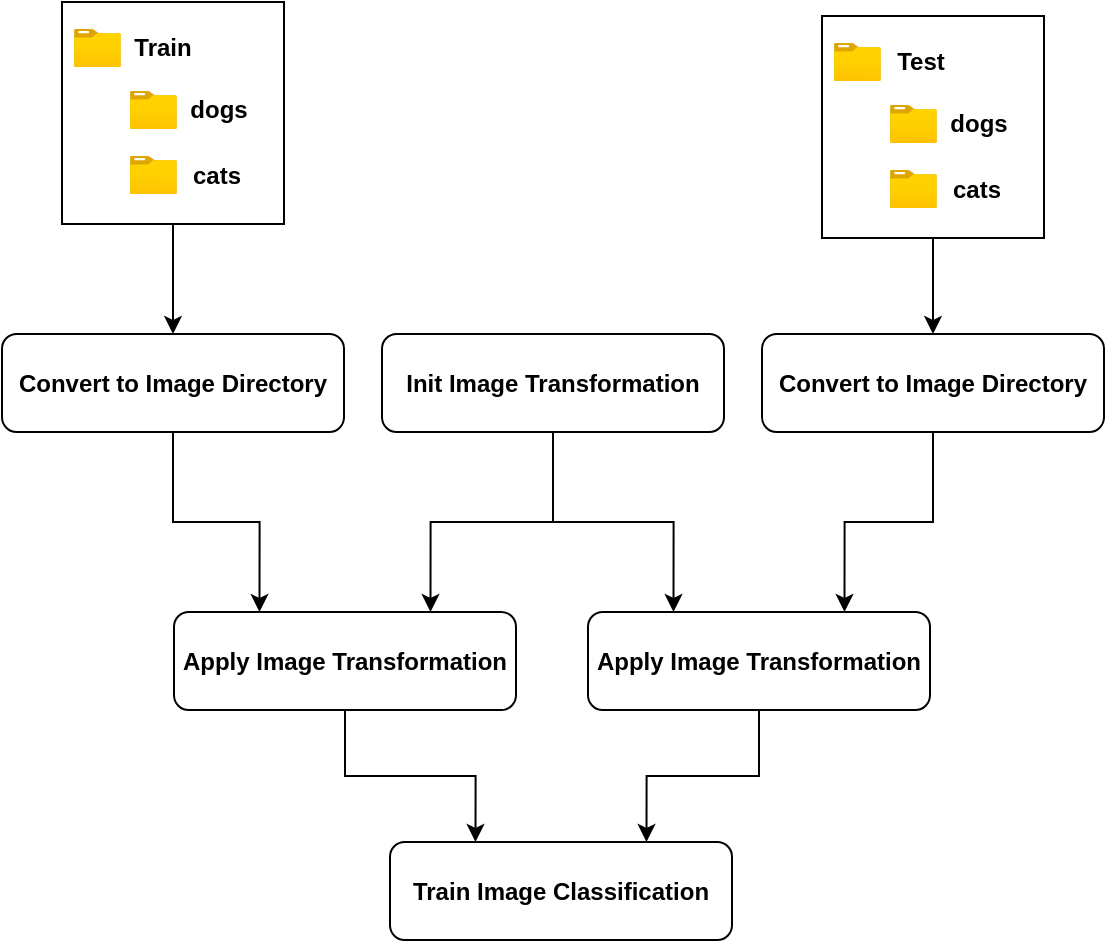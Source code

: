 <mxfile version="21.2.8" type="device">
  <diagram name="Page-1" id="hagG0mQoI-y82EzhaQtB">
    <mxGraphModel dx="1434" dy="794" grid="0" gridSize="10" guides="1" tooltips="1" connect="1" arrows="1" fold="1" page="1" pageScale="1" pageWidth="1654" pageHeight="1169" math="0" shadow="0">
      <root>
        <mxCell id="0" />
        <mxCell id="1" parent="0" />
        <mxCell id="kKQXf41IfZRwiArYyt9g-10" style="edgeStyle=orthogonalEdgeStyle;rounded=0;orthogonalLoop=1;jettySize=auto;html=1;exitX=0.5;exitY=1;exitDx=0;exitDy=0;entryX=0.75;entryY=0;entryDx=0;entryDy=0;" parent="1" source="kKQXf41IfZRwiArYyt9g-3" target="kKQXf41IfZRwiArYyt9g-8" edge="1">
          <mxGeometry relative="1" as="geometry" />
        </mxCell>
        <mxCell id="kKQXf41IfZRwiArYyt9g-15" style="edgeStyle=orthogonalEdgeStyle;rounded=0;orthogonalLoop=1;jettySize=auto;html=1;exitX=0.5;exitY=1;exitDx=0;exitDy=0;entryX=0.25;entryY=0;entryDx=0;entryDy=0;" parent="1" source="kKQXf41IfZRwiArYyt9g-3" target="kKQXf41IfZRwiArYyt9g-11" edge="1">
          <mxGeometry relative="1" as="geometry" />
        </mxCell>
        <mxCell id="kKQXf41IfZRwiArYyt9g-3" value="&lt;font style=&quot;font-size: 12px;&quot;&gt;&lt;b&gt;Init Image Transformation&lt;/b&gt;&lt;/font&gt;" style="rounded=1;whiteSpace=wrap;html=1;" parent="1" vertex="1">
          <mxGeometry x="624" y="331" width="171" height="49" as="geometry" />
        </mxCell>
        <mxCell id="kKQXf41IfZRwiArYyt9g-14" style="edgeStyle=orthogonalEdgeStyle;rounded=0;orthogonalLoop=1;jettySize=auto;html=1;exitX=0.5;exitY=1;exitDx=0;exitDy=0;entryX=0.75;entryY=0;entryDx=0;entryDy=0;" parent="1" source="kKQXf41IfZRwiArYyt9g-4" target="kKQXf41IfZRwiArYyt9g-11" edge="1">
          <mxGeometry relative="1" as="geometry" />
        </mxCell>
        <mxCell id="kKQXf41IfZRwiArYyt9g-4" value="&lt;b&gt;Convert to Image Directory&lt;/b&gt;" style="rounded=1;whiteSpace=wrap;html=1;" parent="1" vertex="1">
          <mxGeometry x="814" y="331" width="171" height="49" as="geometry" />
        </mxCell>
        <mxCell id="kKQXf41IfZRwiArYyt9g-9" style="edgeStyle=orthogonalEdgeStyle;rounded=0;orthogonalLoop=1;jettySize=auto;html=1;exitX=0.5;exitY=1;exitDx=0;exitDy=0;entryX=0.25;entryY=0;entryDx=0;entryDy=0;" parent="1" source="kKQXf41IfZRwiArYyt9g-5" target="kKQXf41IfZRwiArYyt9g-8" edge="1">
          <mxGeometry relative="1" as="geometry" />
        </mxCell>
        <mxCell id="kKQXf41IfZRwiArYyt9g-5" value="&lt;b&gt;Convert to Image Directory&lt;/b&gt;" style="rounded=1;whiteSpace=wrap;html=1;" parent="1" vertex="1">
          <mxGeometry x="434" y="331" width="171" height="49" as="geometry" />
        </mxCell>
        <mxCell id="kKQXf41IfZRwiArYyt9g-17" style="edgeStyle=orthogonalEdgeStyle;rounded=0;orthogonalLoop=1;jettySize=auto;html=1;exitX=0.5;exitY=1;exitDx=0;exitDy=0;entryX=0.25;entryY=0;entryDx=0;entryDy=0;" parent="1" source="kKQXf41IfZRwiArYyt9g-8" target="kKQXf41IfZRwiArYyt9g-16" edge="1">
          <mxGeometry relative="1" as="geometry" />
        </mxCell>
        <mxCell id="kKQXf41IfZRwiArYyt9g-8" value="&lt;b&gt;Apply Image Transformation&lt;/b&gt;" style="rounded=1;whiteSpace=wrap;html=1;" parent="1" vertex="1">
          <mxGeometry x="520" y="470" width="171" height="49" as="geometry" />
        </mxCell>
        <mxCell id="kKQXf41IfZRwiArYyt9g-18" style="edgeStyle=orthogonalEdgeStyle;rounded=0;orthogonalLoop=1;jettySize=auto;html=1;exitX=0.5;exitY=1;exitDx=0;exitDy=0;entryX=0.75;entryY=0;entryDx=0;entryDy=0;" parent="1" source="kKQXf41IfZRwiArYyt9g-11" target="kKQXf41IfZRwiArYyt9g-16" edge="1">
          <mxGeometry relative="1" as="geometry" />
        </mxCell>
        <mxCell id="kKQXf41IfZRwiArYyt9g-11" value="&lt;b&gt;Apply Image Transformation&lt;/b&gt;" style="rounded=1;whiteSpace=wrap;html=1;" parent="1" vertex="1">
          <mxGeometry x="727" y="470" width="171" height="49" as="geometry" />
        </mxCell>
        <mxCell id="kKQXf41IfZRwiArYyt9g-16" value="&lt;b&gt;Train Image Classification&lt;/b&gt;" style="rounded=1;whiteSpace=wrap;html=1;" parent="1" vertex="1">
          <mxGeometry x="628" y="585" width="171" height="49" as="geometry" />
        </mxCell>
        <mxCell id="x6GR6EFeTV917PPTc_19-17" style="edgeStyle=orthogonalEdgeStyle;rounded=0;orthogonalLoop=1;jettySize=auto;html=1;exitX=0.5;exitY=1;exitDx=0;exitDy=0;" edge="1" parent="1" source="x6GR6EFeTV917PPTc_19-8" target="kKQXf41IfZRwiArYyt9g-5">
          <mxGeometry relative="1" as="geometry" />
        </mxCell>
        <mxCell id="x6GR6EFeTV917PPTc_19-8" value="" style="whiteSpace=wrap;html=1;aspect=fixed;" vertex="1" parent="1">
          <mxGeometry x="464" y="165" width="111" height="111" as="geometry" />
        </mxCell>
        <mxCell id="x6GR6EFeTV917PPTc_19-11" value="" style="image;aspect=fixed;html=1;points=[];align=center;fontSize=12;image=img/lib/azure2/general/Folder_Blank.svg;" vertex="1" parent="1">
          <mxGeometry x="470" y="178.5" width="23.41" height="19" as="geometry" />
        </mxCell>
        <mxCell id="x6GR6EFeTV917PPTc_19-12" value="&lt;b&gt;Train&lt;/b&gt;" style="text;html=1;align=center;verticalAlign=middle;resizable=0;points=[];autosize=1;strokeColor=none;fillColor=none;" vertex="1" parent="1">
          <mxGeometry x="490.41" y="175" width="47" height="26" as="geometry" />
        </mxCell>
        <mxCell id="x6GR6EFeTV917PPTc_19-13" value="" style="image;aspect=fixed;html=1;points=[];align=center;fontSize=12;image=img/lib/azure2/general/Folder_Blank.svg;" vertex="1" parent="1">
          <mxGeometry x="498" y="209.5" width="23.41" height="19" as="geometry" />
        </mxCell>
        <mxCell id="x6GR6EFeTV917PPTc_19-14" value="&lt;b&gt;dogs&lt;/b&gt;" style="text;html=1;align=center;verticalAlign=middle;resizable=0;points=[];autosize=1;strokeColor=none;fillColor=none;" vertex="1" parent="1">
          <mxGeometry x="518.41" y="206" width="47" height="26" as="geometry" />
        </mxCell>
        <mxCell id="x6GR6EFeTV917PPTc_19-15" value="" style="image;aspect=fixed;html=1;points=[];align=center;fontSize=12;image=img/lib/azure2/general/Folder_Blank.svg;" vertex="1" parent="1">
          <mxGeometry x="498" y="242" width="23.41" height="19" as="geometry" />
        </mxCell>
        <mxCell id="x6GR6EFeTV917PPTc_19-16" value="&lt;b&gt;cats&lt;/b&gt;" style="text;html=1;align=center;verticalAlign=middle;resizable=0;points=[];autosize=1;strokeColor=none;fillColor=none;" vertex="1" parent="1">
          <mxGeometry x="520.41" y="238.5" width="42" height="26" as="geometry" />
        </mxCell>
        <mxCell id="x6GR6EFeTV917PPTc_19-25" style="edgeStyle=orthogonalEdgeStyle;rounded=0;orthogonalLoop=1;jettySize=auto;html=1;exitX=0.5;exitY=1;exitDx=0;exitDy=0;" edge="1" parent="1" source="x6GR6EFeTV917PPTc_19-18" target="kKQXf41IfZRwiArYyt9g-4">
          <mxGeometry relative="1" as="geometry" />
        </mxCell>
        <mxCell id="x6GR6EFeTV917PPTc_19-18" value="" style="whiteSpace=wrap;html=1;aspect=fixed;" vertex="1" parent="1">
          <mxGeometry x="844" y="172" width="111" height="111" as="geometry" />
        </mxCell>
        <mxCell id="x6GR6EFeTV917PPTc_19-19" value="" style="image;aspect=fixed;html=1;points=[];align=center;fontSize=12;image=img/lib/azure2/general/Folder_Blank.svg;" vertex="1" parent="1">
          <mxGeometry x="850" y="185.5" width="23.41" height="19" as="geometry" />
        </mxCell>
        <mxCell id="x6GR6EFeTV917PPTc_19-20" value="&lt;b&gt;Test&lt;/b&gt;" style="text;html=1;align=center;verticalAlign=middle;resizable=0;points=[];autosize=1;strokeColor=none;fillColor=none;" vertex="1" parent="1">
          <mxGeometry x="872.41" y="182" width="42" height="26" as="geometry" />
        </mxCell>
        <mxCell id="x6GR6EFeTV917PPTc_19-21" value="" style="image;aspect=fixed;html=1;points=[];align=center;fontSize=12;image=img/lib/azure2/general/Folder_Blank.svg;" vertex="1" parent="1">
          <mxGeometry x="878" y="216.5" width="23.41" height="19" as="geometry" />
        </mxCell>
        <mxCell id="x6GR6EFeTV917PPTc_19-22" value="&lt;b&gt;dogs&lt;/b&gt;" style="text;html=1;align=center;verticalAlign=middle;resizable=0;points=[];autosize=1;strokeColor=none;fillColor=none;" vertex="1" parent="1">
          <mxGeometry x="898.41" y="213" width="47" height="26" as="geometry" />
        </mxCell>
        <mxCell id="x6GR6EFeTV917PPTc_19-23" value="" style="image;aspect=fixed;html=1;points=[];align=center;fontSize=12;image=img/lib/azure2/general/Folder_Blank.svg;" vertex="1" parent="1">
          <mxGeometry x="878" y="249" width="23.41" height="19" as="geometry" />
        </mxCell>
        <mxCell id="x6GR6EFeTV917PPTc_19-24" value="&lt;b&gt;cats&lt;/b&gt;" style="text;html=1;align=center;verticalAlign=middle;resizable=0;points=[];autosize=1;strokeColor=none;fillColor=none;" vertex="1" parent="1">
          <mxGeometry x="900.41" y="245.5" width="42" height="26" as="geometry" />
        </mxCell>
      </root>
    </mxGraphModel>
  </diagram>
</mxfile>
